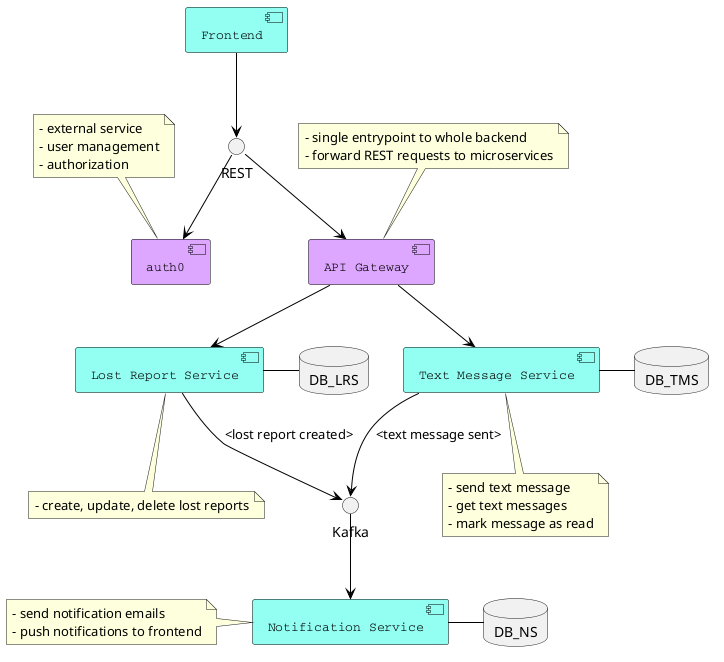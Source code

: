@startumlS

skinparam component {
  FontSize 13
  FontName Courier
  BorderColor black
  BackgroundColor 93FFF3
  ArrowFontName Impact
  ArrowColor black
  ArrowFontColor black
}

skinparam note {

}

component "Frontend" as frontend
component "API Gateway" as gateway #DDA6FF
interface REST
interface "Kafka" as kafka
component "Lost Report Service" as LRS
component "auth0" as auth0 #DDA6FF
component "Text Message Service" as TMS
component "Notification Service" as NS
database DB_LRS
database DB_TMS
database DB_NS

frontend --> REST
REST --> gateway
REST --> auth0
gateway --> LRS
gateway --> TMS
LRS --> kafka: <lost report created>
TMS --> kafka: <text message sent>
kafka --> NS
LRS - DB_LRS
TMS - DB_TMS
NS - DB_NS

note top of gateway
    - single entrypoint to whole backend
    - forward REST requests to microservices
end note

note bottom of LRS
    - create, update, delete lost reports
end note

note bottom of TMS
    - send text message
    - get text messages
    - mark message as read
end note

note left of NS
    - send notification emails
    - push notifications to frontend
end note

note top of auth0
    - external service
    - user management
    - authorization
end note

@enduml